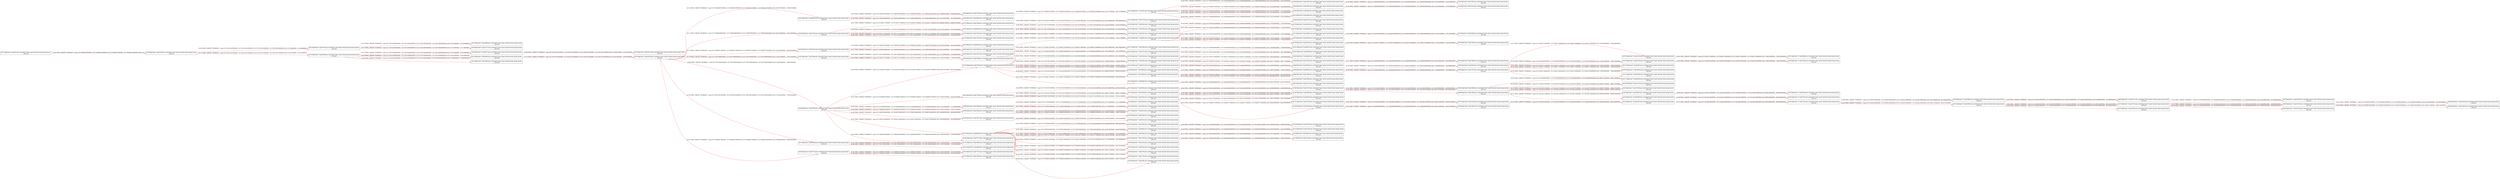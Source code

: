 digraph  {
rankdir=LR
"31"[color=black,label="id:31 HopCount: 7 pid:1940 proc_starttime:0 cmd: owner uid:null owner group id:null,\n null null", shape=box,style=solid];
"119"[color=black,label="id:119 HopCount: 8 pid:5972 proc_starttime:0 cmd: owner uid:null owner group id:null,\n null null", shape=box,style=solid];
"31" -> "119" [id=256,__obj="PROC_CREATE"color=red,label="id:256 PROC_CREATE **NORMAL**  seqs:[1557241394853000000, 1557241394853000000] T:[1557241394853000000, 1557241394853000000] relT:[-4908383000000, -4908383000000]",style=solid];
"93"[color=black,label="id:93 HopCount: 9 pid:644 proc_starttime:0 cmd: owner uid:null owner group id:null,\n null null", shape=box,style=solid];
"120"[color=black,label="id:120 HopCount: 10 pid:1524 proc_starttime:0 cmd: owner uid:null owner group id:null,\n null null", shape=box,style=solid];
"93" -> "120" [id=257,__obj="PROC_CREATE"color=red,label="id:257 PROC_CREATE **NORMAL**  seqs:[1557243852718000000, 1557243852718000000] T:[1557243852718000000, 1557243852718000000] relT:[-7366248000000, -7366248000000]",style=solid];
"110"[color=black,label="id:110 HopCount: 6 pid:7036 proc_starttime:0 cmd: owner uid:null owner group id:null,\n null null", shape=box,style=solid];
"121"[color=black,label="id:121 HopCount: 7 pid:5548 proc_starttime:0 cmd: owner uid:null owner group id:null,\n null null", shape=box,style=solid];
"110" -> "121" [id=258,__obj="PROC_CREATE"color=red,label="id:258 PROC_CREATE **NORMAL**  seqs:[1557244940176000000, 1557244940176000000] T:[1557244940176000000, 1557244940176000000] relT:[-8453706000000, -8453706000000]",style=solid];
"123"[color=black,label="id:123 HopCount: 10 pid:4140 proc_starttime:0 cmd: owner uid:null owner group id:null,\n null null", shape=box,style=solid];
"93" -> "123" [id=259,__obj="PROC_CREATE"color=red,label="id:259 PROC_CREATE **NORMAL**  seqs:[1557243852603000000, 1557243852603000000] T:[1557243852603000000, 1557243852603000000] relT:[-7366133000000, -7366133000000]",style=solid];
"124"[color=black,label="id:124 HopCount: 7 pid:5112 proc_starttime:0 cmd: owner uid:null owner group id:null,\n null null", shape=box,style=solid];
"110" -> "124" [id=260,__obj="PROC_CREATE"color=red,label="id:260 PROC_CREATE **NORMAL**  seqs:[1557243849256000000, 1557243849256000000] T:[1557243849256000000, 1557243849256000000] relT:[-7362786000000, -7362786000000]",style=solid];
"125"[color=black,label="id:125 HopCount: 10 pid:992 proc_starttime:0 cmd: owner uid:null owner group id:null,\n null null", shape=box,style=solid];
"93" -> "125" [id=261,__obj="PROC_CREATE"color=red,label="id:261 PROC_CREATE **NORMAL**  seqs:[1557243852712000000, 1557243852712000000] T:[1557243852712000000, 1557243852712000000] relT:[-7366242000000, -7366242000000]",style=solid];
"126"[color=black,label="id:126 HopCount: 7 pid:1028 proc_starttime:0 cmd: owner uid:null owner group id:null,\n null null", shape=box,style=solid];
"110" -> "126" [id=262,__obj="PROC_CREATE"color=red,label="id:262 PROC_CREATE **NORMAL**  seqs:[1557243358055000000, 1557243358055000000] T:[1557243358055000000, 1557243358055000000] relT:[-6871585000000, -6871585000000]",style=solid];
"72"[color=black,label="id:72 HopCount: 6 pid:1648 proc_starttime:0 cmd: owner uid:null owner group id:null,\n null null", shape=box,style=solid];
"115"[color=black,label="id:115 HopCount: 7 pid:2776 proc_starttime:0 cmd: owner uid:null owner group id:null,\n null null", shape=box,style=solid];
"72" -> "115" [id=263,__obj="PROC_CREATE"color=red,label="id:263 PROC_CREATE **NORMAL**  seqs:[1557241394078000000, 1557241394078000000] T:[1557241394078000000, 1557241394078000000] relT:[-4907608000000, -4907608000000]",style=solid];
"105"[color=black,label="id:105 HopCount: 9 pid:1880 proc_starttime:0 cmd: owner uid:null owner group id:null,\n null null", shape=box,style=solid];
"127"[color=black,label="id:127 HopCount: 10 pid:8028 proc_starttime:0 cmd: owner uid:null owner group id:null,\n null null", shape=box,style=solid];
"105" -> "127" [id=264,__obj="PROC_CREATE"color=red,label="id:264 PROC_CREATE **NORMAL**  seqs:[1557242546649000000, 1557242546649000000] T:[1557242546649000000, 1557242546649000000] relT:[-6060179000000, -6060179000000]",style=solid];
"128"[color=black,label="id:128 HopCount: 7 pid:4044 proc_starttime:0 cmd: owner uid:null owner group id:null,\n null null", shape=box,style=solid];
"110" -> "128" [id=265,__obj="PROC_CREATE"color=red,label="id:265 PROC_CREATE **NORMAL**  seqs:[1557244476913000000, 1557244476913000000] T:[1557244476913000000, 1557244476913000000] relT:[-7990443000000, -7990443000000]",style=solid];
"73"[color=black,label="id:73 HopCount: 6 pid:6360 proc_starttime:0 cmd: owner uid:null owner group id:null,\n null null", shape=box,style=solid];
"129"[color=black,label="id:129 HopCount: 7 pid:3100 proc_starttime:0 cmd: owner uid:null owner group id:null,\n null null", shape=box,style=solid];
"73" -> "129" [id=266,__obj="PROC_CREATE"color=red,label="id:266 PROC_CREATE **NORMAL**  seqs:[1557240731020000000, 1557240731020000000] T:[1557240731020000000, 1557240731020000000] relT:[-4244550000000, -4244550000000]",style=solid];
"132"[color=black,label="id:132 HopCount: 7 pid:2428 proc_starttime:0 cmd: owner uid:null owner group id:null,\n null null", shape=box,style=solid];
"73" -> "132" [id=267,__obj="PROC_CREATE"color=red,label="id:267 PROC_CREATE **NORMAL**  seqs:[1557240724362000000, 1557240724362000000] T:[1557240724362000000, 1557240724362000000] relT:[-4237892000000, -4237892000000]",style=solid];
"75"[color=black,label="id:75 HopCount: 6 pid:7336 proc_starttime:0 cmd: owner uid:null owner group id:null,\n null null", shape=box,style=solid];
"133"[color=black,label="id:133 HopCount: 7 pid:4192 proc_starttime:0 cmd: owner uid:null owner group id:null,\n null null", shape=box,style=solid];
"75" -> "133" [id=268,__obj="PROC_CREATE"color=red,label="id:268 PROC_CREATE **NORMAL**  seqs:[1557240731770000000, 1557240731770000000] T:[1557240731770000000, 1557240731770000000] relT:[-4245300000000, -4245300000000]",style=solid];
"83"[color=black,label="id:83 HopCount: 6 pid:2612 proc_starttime:0 cmd: owner uid:null owner group id:null,\n null null", shape=box,style=solid];
"134"[color=black,label="id:134 HopCount: 7 pid:992 proc_starttime:0 cmd: owner uid:null owner group id:null,\n null null", shape=box,style=solid];
"83" -> "134" [id=135,__obj="PROC_CREATE"color=red,label="id:135 PROC_CREATE **NORMAL**  seqs:[1557238281581000000, 1557238281581000000] T:[1557238281581000000, 1557238281581000000] relT:[-1795111000000, -1795111000000]",style=solid];
"52"[color=black,label="id:52 HopCount: 7 pid:6500 proc_starttime:0 cmd: owner uid:null owner group id:null,\n null null", shape=box,style=solid];
"122"[color=black,label="id:122 HopCount: 8 pid:3744 proc_starttime:0 cmd: owner uid:null owner group id:null,\n null null", shape=box,style=solid];
"52" -> "122" [id=136,__obj="PROC_CREATE"color=red,label="id:136 PROC_CREATE **NORMAL**  seqs:[1557240939305000000, 1557240939305000000] T:[1557240939305000000, 1557240939305000000] relT:[-4452835000000, -4452835000000]",style=solid];
"34"[color=black,label="id:34 HopCount: 7 pid:2936 proc_starttime:0 cmd: owner uid:null owner group id:null,\n null null", shape=box,style=solid];
"1"[color=black,label="id:1 HopCount: 8 pid:5640 proc_starttime:0 cmd: owner uid:null owner group id:null,\n null null", shape=box,style=solid];
"34" -> "1" [id=137,__obj="PROC_CREATE"color=red,label="id:137 PROC_CREATE **NORMAL**  seqs:[1557240193804000000, 1557240193804000000] T:[1557240193804000000, 1557240193804000000] relT:[-3707334000000, -3707334000000]",style=solid];
"40"[color=black,label="id:40 HopCount: 7 pid:1528 proc_starttime:0 cmd: owner uid:null owner group id:null,\n null null", shape=box,style=solid];
"2"[color=black,label="id:2 HopCount: 8 pid:1344 proc_starttime:0 cmd: owner uid:null owner group id:null,\n null null", shape=box,style=solid];
"40" -> "2" [id=138,__obj="PROC_CREATE"color=red,label="id:138 PROC_CREATE **NORMAL**  seqs:[1557239380349000000, 1557239380349000000] T:[1557239380349000000, 1557239380349000000] relT:[-2893879000000, -2893879000000]",style=solid];
"65"[color=black,label="id:65 HopCount: 8 pid:1692 proc_starttime:0 cmd: owner uid:null owner group id:null,\n null null", shape=box,style=solid];
"3"[color=black,label="id:3 HopCount: 9 pid:7992 proc_starttime:0 cmd: owner uid:null owner group id:null,\n null null", shape=box,style=solid];
"65" -> "3" [id=139,__obj="PROC_CREATE"color=red,label="id:139 PROC_CREATE **NORMAL**  seqs:[1557239838394000000, 1557239838394000000] T:[1557239838394000000, 1557239838394000000] relT:[-3351924000000, -3351924000000]",style=solid];
"130"[color=black,label="id:130 HopCount: 10 pid:5124 proc_starttime:0 cmd: owner uid:null owner group id:null,\n null null", shape=box,style=solid];
"105" -> "130" [id=140,__obj="PROC_CREATE"color=red,label="id:140 PROC_CREATE **NORMAL**  seqs:[1557242546707000000, 1557242546707000000] T:[1557242546707000000, 1557242546707000000] relT:[-6060237000000, -6060237000000]",style=solid];
"131"[color=black,label="id:131 HopCount: 7 pid:8124 proc_starttime:0 cmd: owner uid:null owner group id:null,\n null null", shape=box,style=solid];
"110" -> "131" [id=141,__obj="PROC_CREATE"color=red,label="id:141 PROC_CREATE **NORMAL**  seqs:[1557244935437000000, 1557244935437000000] T:[1557244935437000000, 1557244935437000000] relT:[-8448967000000, -8448967000000]",style=solid];
"63"[color=black,label="id:63 HopCount: 8 pid:2028 proc_starttime:0 cmd: owner uid:null owner group id:null,\n null null", shape=box,style=solid];
"4"[color=black,label="id:4 HopCount: 9 pid:3224 proc_starttime:0 cmd: owner uid:null owner group id:null,\n null null", shape=box,style=solid];
"63" -> "4" [id=142,__obj="PROC_CREATE"color=red,label="id:142 PROC_CREATE **NORMAL**  seqs:[1557239838298000000, 1557239838298000000] T:[1557239838298000000, 1557239838298000000] relT:[-3351828000000, -3351828000000]",style=solid];
"5"[color=black,label="id:5 HopCount: 10 pid:1336 proc_starttime:0 cmd: owner uid:null owner group id:null,\n null null", shape=box,style=solid];
"105" -> "5" [id=143,__obj="PROC_CREATE"color=red,label="id:143 PROC_CREATE **NORMAL**  seqs:[1557242546707000000, 1557242546707000000] T:[1557242546707000000, 1557242546707000000] relT:[-6060237000000, -6060237000000]",style=solid];
"6"[color=black,label="id:6 HopCount: 7 pid:1468 proc_starttime:0 cmd: owner uid:null owner group id:null,\n null null", shape=box,style=solid];
"110" -> "6" [id=144,__obj="PROC_CREATE"color=red,label="id:144 PROC_CREATE **NORMAL**  seqs:[1557243844283000000, 1557243844283000000] T:[1557243844283000000, 1557243844283000000] relT:[-7357813000000, -7357813000000]",style=solid];
"8"[color=black,label="id:8 HopCount: 10 pid:3804 proc_starttime:0 cmd: owner uid:null owner group id:null,\n null null", shape=box,style=solid];
"105" -> "8" [id=145,__obj="PROC_CREATE"color=red,label="id:145 PROC_CREATE **NORMAL**  seqs:[1557242546542000000, 1557242546542000000] T:[1557242546542000000, 1557242546542000000] relT:[-6060072000000, -6060072000000]",style=solid];
"9"[color=black,label="id:9 HopCount: 7 pid:5068 proc_starttime:0 cmd: owner uid:null owner group id:null,\n null null", shape=box,style=solid];
"110" -> "9" [id=146,__obj="PROC_CREATE"color=red,label="id:146 PROC_CREATE **NORMAL**  seqs:[1557243354503000000, 1557243354503000000] T:[1557243354503000000, 1557243354503000000] relT:[-6868033000000, -6868033000000]",style=solid];
"10"[color=black,label="id:10 HopCount: 10 pid:6500 proc_starttime:0 cmd: owner uid:null owner group id:null,\n null null", shape=box,style=solid];
"105" -> "10" [id=147,__obj="PROC_CREATE"color=red,label="id:147 PROC_CREATE **NORMAL**  seqs:[1557242546712000000, 1557242546712000000] T:[1557242546712000000, 1557242546712000000] relT:[-6060242000000, -6060242000000]",style=solid];
"95"[color=black,label="id:95 HopCount: 6 pid:7136 proc_starttime:0 cmd: owner uid:null owner group id:null,\n null null", shape=box,style=solid];
"11"[color=black,label="id:11 HopCount: 7 pid:8160 proc_starttime:0 cmd: owner uid:null owner group id:null,\n null null", shape=box,style=solid];
"95" -> "11" [id=148,__obj="PROC_CREATE"color=red,label="id:148 PROC_CREATE **NORMAL**  seqs:[1557242541653000000, 1557242541653000000] T:[1557242541653000000, 1557242541653000000] relT:[-6055183000000, -6055183000000]",style=solid];
"98"[color=black,label="id:98 HopCount: 6 pid:1608 proc_starttime:0 cmd: owner uid:null owner group id:null,\n null null", shape=box,style=solid];
"0"[color=black,label="id:0 HopCount: 7 pid:1644 proc_starttime:0 cmd: owner uid:null owner group id:null,\n null null", shape=box,style=solid];
"98" -> "0" [id=149,__obj="PROC_CREATE"color=red,label="id:149 PROC_CREATE **NORMAL**  seqs:[1557237703584000000, 1557237703584000000] T:[1557237703584000000, 1557237703584000000] relT:[-1217114000000, -1217114000000]",style=solid];
"107"[color=black,label="id:107 HopCount: 9 pid:1344 proc_starttime:0 cmd: owner uid:null owner group id:null,\n null null", shape=box,style=solid];
"12"[color=black,label="id:12 HopCount: 10 pid:5632 proc_starttime:0 cmd: owner uid:null owner group id:null,\n null null", shape=box,style=solid];
"107" -> "12" [id=150,__obj="PROC_CREATE"color=red,label="id:150 PROC_CREATE **NORMAL**  seqs:[1557244548529000000, 1557244548529000000] T:[1557244548529000000, 1557244548529000000] relT:[-8062059000000, -8062059000000]",style=solid];
"13"[color=black,label="id:13 HopCount: 7 pid:5328 proc_starttime:0 cmd: owner uid:null owner group id:null,\n null null", shape=box,style=solid];
"95" -> "13" [id=151,__obj="PROC_CREATE"color=red,label="id:151 PROC_CREATE **NORMAL**  seqs:[1557242325047000000, 1557242325047000000] T:[1557242325047000000, 1557242325047000000] relT:[-5838577000000, -5838577000000]",style=solid];
"14"[color=black,label="id:14 HopCount: 7 pid:1604 proc_starttime:0 cmd: owner uid:null owner group id:null,\n null null", shape=box,style=solid];
"98" -> "14" [id=152,__obj="PROC_CREATE"color=red,label="id:152 PROC_CREATE **NORMAL**  seqs:[1557237699018000000, 1557237699018000000] T:[1557237699018000000, 1557237699018000000] relT:[-1212548000000, -1212548000000]",style=solid];
"99"[color=black,label="id:99 HopCount: 6 pid:1608 proc_starttime:0 cmd: owner uid:null owner group id:null,\n null null", shape=box,style=solid];
"17"[color=black,label="id:17 HopCount: 7 pid:6416 proc_starttime:0 cmd: owner uid:null owner group id:null,\n null null", shape=box,style=solid];
"99" -> "17" [id=153,__obj="PROC_CREATE"color=red,label="id:153 PROC_CREATE **NORMAL**  seqs:[1557238844900000000, 1557238844900000000] T:[1557238844900000000, 1557238844900000000] relT:[-2358430000000, -2358430000000]",style=solid];
"18"[color=black,label="id:18 HopCount: 7 pid:6764 proc_starttime:0 cmd: owner uid:null owner group id:null,\n null null", shape=box,style=solid];
"99" -> "18" [id=154,__obj="PROC_CREATE"color=red,label="id:154 PROC_CREATE **NORMAL**  seqs:[1557238846542000000, 1557238846542000000] T:[1557238846542000000, 1557238846542000000] relT:[-2360072000000, -2360072000000]",style=solid];
"32"[color=black,label="id:32 HopCount: 2 pid:1516 proc_starttime:0 cmd: owner uid:null owner group id:null,\n null null", shape=box,style=solid];
"41"[color=black,label="id:41 HopCount: 3 pid:6060 proc_starttime:0 cmd: owner uid:null owner group id:null,\n null null", shape=box,style=solid];
"32" -> "41" [id=155,__obj="PROC_CREATE"color=red,label="id:155 PROC_CREATE **NORMAL**  seqs:[1557236743803000000, 1557236743803000000] T:[1557236743803000000, 1557236743803000000] relT:[-257333000000, -257333000000]",style=solid];
"85"[color=black,label="id:85 HopCount: 6 pid:7912 proc_starttime:0 cmd: owner uid:null owner group id:null,\n null null", shape=box,style=solid];
"19"[color=black,label="id:19 HopCount: 7 pid:8012 proc_starttime:0 cmd: owner uid:null owner group id:null,\n null null", shape=box,style=solid];
"85" -> "19" [id=156,__obj="PROC_CREATE"color=red,label="id:156 PROC_CREATE **NORMAL**  seqs:[1557239987265000000, 1557239987265000000] T:[1557239987265000000, 1557239987265000000] relT:[-3500795000000, -3500795000000]",style=solid];
"35"[color=black,label="id:35 HopCount: 2 pid:5096 proc_starttime:0 cmd: owner uid:null owner group id:null,\n null null", shape=box,style=solid];
"20"[color=black,label="id:20 HopCount: 3 pid:4672 proc_starttime:0 cmd: owner uid:null owner group id:null,\n null null", shape=box,style=solid];
"35" -> "20" [id=157,__obj="PROC_CREATE"color=red,label="id:157 PROC_CREATE **NORMAL**  seqs:[1557236744446000000, 1557236744446000000] T:[1557236744446000000, 1557236744446000000] relT:[-257976000000, -257976000000]",style=solid];
"22"[color=black,label="id:22 HopCount: 3 pid:6404 proc_starttime:0 cmd: owner uid:null owner group id:null,\n null null", shape=box,style=solid];
"35" -> "22" [id=158,__obj="PROC_CREATE"color=red,label="id:158 PROC_CREATE **NORMAL**  seqs:[1557236744688000000, 1557236744688000000] T:[1557236744688000000, 1557236744688000000] relT:[-258218000000, -258218000000]",style=solid];
"23"[color=black,label="id:23 HopCount: 3 pid:1884 proc_starttime:0 cmd: owner uid:null owner group id:null,\n null null", shape=box,style=solid];
"35" -> "23" [id=159,__obj="PROC_CREATE"color=red,label="id:159 PROC_CREATE **NORMAL**  seqs:[1557236744450000000, 1557236744450000000] T:[1557236744450000000, 1557236744450000000] relT:[-257980000000, -257980000000]",style=solid];
"24"[color=black,label="id:24 HopCount: 4 pid:6224 proc_starttime:0 cmd: owner uid:null owner group id:null,\n null null", shape=box,style=solid];
"20" -> "24" [id=160,__obj="PROC_CREATE"color=red,label="id:160 PROC_CREATE **NORMAL**  seqs:[1557236744457000000, 1557236744457000000] T:[1557236744457000000, 1557236744457000000] relT:[-257987000000, -257987000000]",style=solid];
"15"[color=black,label="id:15 HopCount: 11 pid:6480 proc_starttime:0 cmd: owner uid:null owner group id:null,\n null null", shape=box,style=solid];
"120" -> "15" [id=161,__obj="PROC_CREATE"color=red,label="id:161 PROC_CREATE **NORMAL**  seqs:[1557243852724000000, 1557243852724000000] T:[1557243852724000000, 1557243852724000000] relT:[-7366254000000, -7366254000000]",style=solid];
"16"[color=black,label="id:16 HopCount: 7 pid:7652 proc_starttime:0 cmd: owner uid:null owner group id:null,\n null null", shape=box,style=solid];
"95" -> "16" [id=162,__obj="PROC_CREATE"color=red,label="id:162 PROC_CREATE **NORMAL**  seqs:[1557244477821000000, 1557244477821000000] T:[1557244477821000000, 1557244477821000000] relT:[-7991351000000, -7991351000000]",style=solid];
"26"[color=black,label="id:26 HopCount: 11 pid:1300 proc_starttime:0 cmd: owner uid:null owner group id:null,\n null null", shape=box,style=solid];
"123" -> "26" [id=163,__obj="PROC_CREATE"color=red,label="id:163 PROC_CREATE **NORMAL**  seqs:[1557243852632000000, 1557243852632000000] T:[1557243852632000000, 1557243852632000000] relT:[-7366162000000, -7366162000000]",style=solid];
"97"[color=black,label="id:97 HopCount: 6 pid:6844 proc_starttime:0 cmd: owner uid:null owner group id:null,\n null null", shape=box,style=solid];
"28"[color=black,label="id:28 HopCount: 7 pid:2352 proc_starttime:0 cmd: owner uid:null owner group id:null,\n null null", shape=box,style=solid];
"97" -> "28" [id=164,__obj="PROC_CREATE"color=red,label="id:164 PROC_CREATE **NORMAL**  seqs:[1557240193730000000, 1557240193730000000] T:[1557240193730000000, 1557240193730000000] relT:[-3707260000000, -3707260000000]",style=solid];
"27"[color=black,label="id:27 HopCount: 0 pid:452 proc_starttime:0 cmd: owner uid:null owner group id:null,\n null null", shape=box,style=solid];
"29"[color=black,label="id:29 HopCount: 1 pid:4704 proc_starttime:0 cmd: owner uid:null owner group id:null,\n null null", shape=box,style=solid];
"27" -> "29" [id=165,__obj="PROC_CREATE"color=red,label="id:165 PROC_CREATE **NORMAL**  seqs:[1557236486470000000, 1557236486470000000] T:[1557236486470000000, 1557236486470000000] relT:[0, 0]",style=solid];
"30"[color=black,label="id:30 HopCount: 11 pid:7092 proc_starttime:0 cmd: owner uid:null owner group id:null,\n null null", shape=box,style=solid];
"8" -> "30" [id=166,__obj="PROC_CREATE"color=red,label="id:166 PROC_CREATE **NORMAL**  seqs:[1557242546576000000, 1557242546576000000] T:[1557242546576000000, 1557242546576000000] relT:[-6060106000000, -6060106000000]",style=solid];
"97" -> "31" [id=167,__obj="PROC_CREATE"color=red,label="id:167 PROC_CREATE **NORMAL**  seqs:[1557241394816000000, 1557241394816000000] T:[1557241394816000000, 1557241394816000000] relT:[-4908346000000, -4908346000000]",style=solid];
"29" -> "32" [id=168,__obj="PROC_CREATE"color=red,label="id:168 PROC_CREATE **NORMAL**  seqs:[1557236743619000000, 1557236743619000000] T:[1557236743619000000, 1557236743619000000] relT:[-257149000000, -257149000000]",style=solid];
"33"[color=black,label="id:33 HopCount: 11 pid:2220 proc_starttime:0 cmd: owner uid:null owner group id:null,\n null null", shape=box,style=solid];
"10" -> "33" [id=169,__obj="PROC_CREATE"color=red,label="id:169 PROC_CREATE **NORMAL**  seqs:[1557242546718000000, 1557242546718000000] T:[1557242546718000000, 1557242546718000000] relT:[-6060248000000, -6060248000000]",style=solid];
"97" -> "34" [id=170,__obj="PROC_CREATE"color=red,label="id:170 PROC_CREATE **NORMAL**  seqs:[1557240187998000000, 1557240187998000000] T:[1557240187998000000, 1557240187998000000] relT:[-3701528000000, -3701528000000]",style=solid];
"29" -> "35" [id=171,__obj="PROC_CREATE"color=red,label="id:171 PROC_CREATE **NORMAL**  seqs:[1557236743767000000, 1557236743767000000] T:[1557236743767000000, 1557236743767000000] relT:[-257297000000, -257297000000]",style=solid];
"36"[color=black,label="id:36 HopCount: 11 pid:7764 proc_starttime:0 cmd: owner uid:null owner group id:null,\n null null", shape=box,style=solid];
"12" -> "36" [id=172,__obj="PROC_CREATE"color=red,label="id:172 PROC_CREATE **NORMAL**  seqs:[1557244548536000000, 1557244548536000000] T:[1557244548536000000, 1557244548536000000] relT:[-8062066000000, -8062066000000]",style=solid];
"37"[color=black,label="id:37 HopCount: 7 pid:6344 proc_starttime:0 cmd: owner uid:null owner group id:null,\n null null", shape=box,style=solid];
"97" -> "37" [id=173,__obj="PROC_CREATE"color=red,label="id:173 PROC_CREATE **NORMAL**  seqs:[1557240939251000000, 1557240939251000000] T:[1557240939251000000, 1557240939251000000] relT:[-4452781000000, -4452781000000]",style=solid];
"38"[color=black,label="id:38 HopCount: 3 pid:1172 proc_starttime:0 cmd: owner uid:null owner group id:null,\n null null", shape=box,style=solid];
"32" -> "38" [id=174,__obj="PROC_CREATE"color=red,label="id:174 PROC_CREATE **NORMAL**  seqs:[1557236743644000000, 1557236743644000000] T:[1557236743644000000, 1557236743644000000] relT:[-257174000000, -257174000000]",style=solid];
"25"[color=black,label="id:25 HopCount: 4 pid:8164 proc_starttime:0 cmd: owner uid:null owner group id:null,\n null null", shape=box,style=solid];
"22" -> "25" [id=175,__obj="PROC_CREATE"color=red,label="id:175 PROC_CREATE **NORMAL**  seqs:[1557236744705000000, 1557236744705000000] T:[1557236744705000000, 1557236744705000000] relT:[-258235000000, -258235000000]",style=solid];
"42"[color=black,label="id:42 HopCount: 5 pid:6928 proc_starttime:0 cmd: owner uid:null owner group id:null,\n null null", shape=box,style=solid];
"25" -> "42" [id=176,__obj="PROC_CREATE"color=red,label="id:176 PROC_CREATE **NORMAL**  seqs:[1557239834367000000, 1557239834367000000] T:[1557239834367000000, 1557239834367000000] relT:[-3347897000000, -3347897000000]",style=solid];
"43"[color=black,label="id:43 HopCount: 5 pid:3740 proc_starttime:0 cmd: owner uid:null owner group id:null,\n null null", shape=box,style=solid];
"25" -> "43" [id=177,__obj="PROC_CREATE"color=red,label="id:177 PROC_CREATE **NORMAL**  seqs:[1557239993489000000, 1557239993489000000] T:[1557239993489000000, 1557239993489000000] relT:[-3507019000000, -3507019000000]",style=solid];
"44"[color=black,label="id:44 HopCount: 5 pid:5204 proc_starttime:0 cmd: owner uid:null owner group id:null,\n null null", shape=box,style=solid];
"25" -> "44" [id=178,__obj="PROC_CREATE"color=red,label="id:178 PROC_CREATE **NORMAL**  seqs:[1557239987872000000, 1557239987872000000] T:[1557239987872000000, 1557239987872000000] relT:[-3501402000000, -3501402000000]",style=solid];
"45"[color=black,label="id:45 HopCount: 5 pid:7388 proc_starttime:0 cmd: owner uid:null owner group id:null,\n null null", shape=box,style=solid];
"25" -> "45" [id=179,__obj="PROC_CREATE"color=red,label="id:179 PROC_CREATE **NORMAL**  seqs:[1557238276684000000, 1557238276684000000] T:[1557238276684000000, 1557238276684000000] relT:[-1790214000000, -1790214000000]",style=solid];
"39"[color=black,label="id:39 HopCount: 12 pid:2980 proc_starttime:0 cmd: owner uid:null owner group id:null,\n null null", shape=box,style=solid];
"36" -> "39" [id=180,__obj="PROC_CREATE"color=red,label="id:180 PROC_CREATE **NORMAL**  seqs:[1557245901038000000, 1557245901038000000] T:[1557245901038000000, 1557245901038000000] relT:[-9414568000000, -9414568000000]",style=solid];
"97" -> "40" [id=181,__obj="PROC_CREATE"color=red,label="id:181 PROC_CREATE **NORMAL**  seqs:[1557239374377000000, 1557239374377000000] T:[1557239374377000000, 1557239374377000000] relT:[-2887907000000, -2887907000000]",style=solid];
"47"[color=black,label="id:47 HopCount: 12 pid:4656 proc_starttime:0 cmd: owner uid:null owner group id:null,\n null null", shape=box,style=solid];
"36" -> "47" [id=182,__obj="PROC_CREATE"color=red,label="id:182 PROC_CREATE **NORMAL**  seqs:[1557244548740000000, 1557244548740000000] T:[1557244548740000000, 1557244548740000000] relT:[-8062270000000, -8062270000000]",style=solid];
"48"[color=black,label="id:48 HopCount: 7 pid:4276 proc_starttime:0 cmd: owner uid:null owner group id:null,\n null null", shape=box,style=solid];
"97" -> "48" [id=183,__obj="PROC_CREATE"color=red,label="id:183 PROC_CREATE **NORMAL**  seqs:[1557239987191000000, 1557239987191000000] T:[1557239987191000000, 1557239987191000000] relT:[-3500721000000, -3500721000000]",style=solid];
"49"[color=black,label="id:49 HopCount: 13 pid:6112 proc_starttime:0 cmd: owner uid:null owner group id:null,\n null null", shape=box,style=solid];
"39" -> "49" [id=184,__obj="PROC_CREATE"color=red,label="id:184 PROC_CREATE **NORMAL**  seqs:[1557245901458000000, 1557245901458000000] T:[1557245901458000000, 1557245901458000000] relT:[-9414988000000, -9414988000000]",style=solid];
"50"[color=black,label="id:50 HopCount: 7 pid:2732 proc_starttime:0 cmd: owner uid:null owner group id:null,\n null null", shape=box,style=solid];
"97" -> "50" [id=185,__obj="PROC_CREATE"color=red,label="id:185 PROC_CREATE **NORMAL**  seqs:[1557241393997000000, 1557241393997000000] T:[1557241393997000000, 1557241393997000000] relT:[-4907527000000, -4907527000000]",style=solid];
"51"[color=black,label="id:51 HopCount: 13 pid:2792 proc_starttime:0 cmd: owner uid:null owner group id:null,\n null null", shape=box,style=solid];
"47" -> "51" [id=186,__obj="PROC_CREATE"color=red,label="id:186 PROC_CREATE **NORMAL**  seqs:[1557244549014000000, 1557244549014000000] T:[1557244549014000000, 1557244549014000000] relT:[-8062544000000, -8062544000000]",style=solid];
"97" -> "52" [id=187,__obj="PROC_CREATE"color=red,label="id:187 PROC_CREATE **NORMAL**  seqs:[1557240930346000000, 1557240930346000000] T:[1557240930346000000, 1557240930346000000] relT:[-4443876000000, -4443876000000]",style=solid];
"53"[color=black,label="id:53 HopCount: 13 pid:3240 proc_starttime:0 cmd: owner uid:null owner group id:null,\n null null", shape=box,style=solid];
"47" -> "53" [id=188,__obj="PROC_CREATE"color=red,label="id:188 PROC_CREATE **NORMAL**  seqs:[1557245496508000000, 1557245496508000000] T:[1557245496508000000, 1557245496508000000] relT:[-9010038000000, -9010038000000]",style=solid];
"54"[color=black,label="id:54 HopCount: 7 pid:5284 proc_starttime:0 cmd: owner uid:null owner group id:null,\n null null", shape=box,style=solid];
"97" -> "54" [id=189,__obj="PROC_CREATE"color=red,label="id:189 PROC_CREATE **NORMAL**  seqs:[1557239380225000000, 1557239380225000000] T:[1557239380225000000, 1557239380225000000] relT:[-2893755000000, -2893755000000]",style=solid];
"46"[color=black,label="id:46 HopCount: 5 pid:5500 proc_starttime:0 cmd: owner uid:null owner group id:null,\n null null", shape=box,style=solid];
"25" -> "46" [id=190,__obj="PROC_CREATE"color=red,label="id:190 PROC_CREATE **NORMAL**  seqs:[1557236744962000000, 1557236744962000000] T:[1557236744962000000, 1557236744962000000] relT:[-258492000000, -258492000000]",style=solid];
"57"[color=black,label="id:57 HopCount: 5 pid:2084 proc_starttime:0 cmd: owner uid:null owner group id:null,\n null null", shape=box,style=solid];
"25" -> "57" [id=191,__obj="PROC_CREATE"color=red,label="id:191 PROC_CREATE **NORMAL**  seqs:[1557238278425000000, 1557238278425000000] T:[1557238278425000000, 1557238278425000000] relT:[-1791955000000, -1791955000000]",style=solid];
"58"[color=black,label="id:58 HopCount: 5 pid:1752 proc_starttime:0 cmd: owner uid:null owner group id:null,\n null null", shape=box,style=solid];
"25" -> "58" [id=192,__obj="PROC_CREATE"color=red,label="id:192 PROC_CREATE **NORMAL**  seqs:[1557239836074000000, 1557239836074000000] T:[1557239836074000000, 1557239836074000000] relT:[-3349604000000, -3349604000000]",style=solid];
"59"[color=black,label="id:59 HopCount: 6 pid:7376 proc_starttime:0 cmd: owner uid:null owner group id:null,\n null null", shape=box,style=solid];
"42" -> "59" [id=193,__obj="PROC_CREATE"color=red,label="id:193 PROC_CREATE **NORMAL**  seqs:[1557239836165000000, 1557239836165000000] T:[1557239836165000000, 1557239836165000000] relT:[-3349695000000, -3349695000000]",style=solid];
"60"[color=black,label="id:60 HopCount: 6 pid:6448 proc_starttime:0 cmd: owner uid:null owner group id:null,\n null null", shape=box,style=solid];
"42" -> "60" [id=194,__obj="PROC_CREATE"color=red,label="id:194 PROC_CREATE **NORMAL**  seqs:[1557239834396000000, 1557239834396000000] T:[1557239834396000000, 1557239834396000000] relT:[-3347926000000, -3347926000000]",style=solid];
"55"[color=black,label="id:55 HopCount: 14 pid:3240 proc_starttime:0 cmd: owner uid:null owner group id:null,\n null null", shape=box,style=solid];
"51" -> "55" [id=195,__obj="PROC_CREATE"color=red,label="id:195 PROC_CREATE **NORMAL**  seqs:[1557245900856000000, 1557245900856000000] T:[1557245900856000000, 1557245900856000000] relT:[-9414386000000, -9414386000000]",style=solid];
"114"[color=black,label="id:114 HopCount: 7 pid:536 proc_starttime:0 cmd: owner uid:null owner group id:null,\n null null", shape=box,style=solid];
"56"[color=black,label="id:56 HopCount: 8 pid:948 proc_starttime:0 cmd: owner uid:null owner group id:null,\n null null", shape=box,style=solid];
"114" -> "56" [id=196,__obj="PROC_CREATE"color=red,label="id:196 PROC_CREATE **NORMAL**  seqs:[1557239838384000000, 1557239838384000000] T:[1557239838384000000, 1557239838384000000] relT:[-3351914000000, -3351914000000]",style=solid];
"62"[color=black,label="id:62 HopCount: 14 pid:2156 proc_starttime:0 cmd: owner uid:null owner group id:null,\n null null", shape=box,style=solid];
"51" -> "62" [id=197,__obj="PROC_CREATE"color=red,label="id:197 PROC_CREATE **NORMAL**  seqs:[1557245895158000000, 1557245895158000000] T:[1557245895158000000, 1557245895158000000] relT:[-9408688000000, -9408688000000]",style=solid];
"114" -> "63" [id=198,__obj="PROC_CREATE"color=red,label="id:198 PROC_CREATE **NORMAL**  seqs:[1557239838276000000, 1557239838276000000] T:[1557239838276000000, 1557239838276000000] relT:[-3351806000000, -3351806000000]",style=solid];
"64"[color=black,label="id:64 HopCount: 14 pid:2164 proc_starttime:0 cmd: owner uid:null owner group id:null,\n null null", shape=box,style=solid];
"51" -> "64" [id=199,__obj="PROC_CREATE"color=red,label="id:199 PROC_CREATE **NORMAL**  seqs:[1557245496390000000, 1557245496390000000] T:[1557245496390000000, 1557245496390000000] relT:[-9009920000000, -9009920000000]",style=solid];
"114" -> "65" [id=200,__obj="PROC_CREATE"color=red,label="id:200 PROC_CREATE **NORMAL**  seqs:[1557239838389000000, 1557239838389000000] T:[1557239838389000000, 1557239838389000000] relT:[-3351919000000, -3351919000000]",style=solid];
"66"[color=black,label="id:66 HopCount: 15 pid:5328 proc_starttime:0 cmd: owner uid:null owner group id:null,\n null null", shape=box,style=solid];
"62" -> "66" [id=201,__obj="PROC_CREATE"color=red,label="id:201 PROC_CREATE **NORMAL**  seqs:[1557245900955000000, 1557245900955000000] T:[1557245900955000000, 1557245900955000000] relT:[-9414485000000, -9414485000000]",style=solid];
"67"[color=black,label="id:67 HopCount: 8 pid:5948 proc_starttime:0 cmd: owner uid:null owner group id:null,\n null null", shape=box,style=solid];
"114" -> "67" [id=202,__obj="PROC_CREATE"color=red,label="id:202 PROC_CREATE **NORMAL**  seqs:[1557239838359000000, 1557239838359000000] T:[1557239838359000000, 1557239838359000000] relT:[-3351889000000, -3351889000000]",style=solid];
"68"[color=black,label="id:68 HopCount: 15 pid:2928 proc_starttime:0 cmd: owner uid:null owner group id:null,\n null null", shape=box,style=solid];
"62" -> "68" [id=203,__obj="PROC_CREATE"color=red,label="id:203 PROC_CREATE **NORMAL**  seqs:[1557245895185000000, 1557245895185000000] T:[1557245895185000000, 1557245895185000000] relT:[-9408715000000, -9408715000000]",style=solid];
"69"[color=black,label="id:69 HopCount: 8 pid:552 proc_starttime:0 cmd: owner uid:null owner group id:null,\n null null", shape=box,style=solid];
"114" -> "69" [id=204,__obj="PROC_CREATE"color=red,label="id:204 PROC_CREATE **NORMAL**  seqs:[1557239838384000000, 1557239838384000000] T:[1557239838384000000, 1557239838384000000] relT:[-3351914000000, -3351914000000]",style=solid];
"61"[color=black,label="id:61 HopCount: 6 pid:7132 proc_starttime:0 cmd: owner uid:null owner group id:null,\n null null", shape=box,style=solid];
"58" -> "61" [id=205,__obj="PROC_CREATE"color=red,label="id:205 PROC_CREATE **NORMAL**  seqs:[1557239836675000000, 1557239836675000000] T:[1557239836675000000, 1557239836675000000] relT:[-3350205000000, -3350205000000]",style=solid];
"71"[color=black,label="id:71 HopCount: 6 pid:1496 proc_starttime:0 cmd: owner uid:null owner group id:null,\n null null", shape=box,style=solid];
"58" -> "71" [id=206,__obj="PROC_CREATE"color=red,label="id:206 PROC_CREATE **NORMAL**  seqs:[1557239836652000000, 1557239836652000000] T:[1557239836652000000, 1557239836652000000] relT:[-3350182000000, -3350182000000]",style=solid];
"43" -> "72" [id=207,__obj="PROC_CREATE"color=red,label="id:207 PROC_CREATE **NORMAL**  seqs:[1557241385277000000, 1557241385277000000] T:[1557241385277000000, 1557241385277000000] relT:[-4898807000000, -4898807000000]",style=solid];
"43" -> "73" [id=208,__obj="PROC_CREATE"color=red,label="id:208 PROC_CREATE **NORMAL**  seqs:[1557240724323000000, 1557240724323000000] T:[1557240724323000000, 1557240724323000000] relT:[-4237853000000, -4237853000000]",style=solid];
"74"[color=black,label="id:74 HopCount: 6 pid:7332 proc_starttime:0 cmd: owner uid:null owner group id:null,\n null null", shape=box,style=solid];
"43" -> "74" [id=209,__obj="PROC_CREATE"color=red,label="id:209 PROC_CREATE **NORMAL**  seqs:[1557240730954000000, 1557240730954000000] T:[1557240730954000000, 1557240730954000000] relT:[-4244484000000, -4244484000000]",style=solid];
"70"[color=black,label="id:70 HopCount: 8 pid:6556 proc_starttime:0 cmd: owner uid:null owner group id:null,\n null null", shape=box,style=solid];
"134" -> "70" [id=210,__obj="PROC_CREATE"color=red,label="id:210 PROC_CREATE **NORMAL**  seqs:[1557238281835000000, 1557238281835000000] T:[1557238281835000000, 1557238281835000000] relT:[-1795365000000, -1795365000000]",style=solid];
"76"[color=black,label="id:76 HopCount: 8 pid:4868 proc_starttime:0 cmd: owner uid:null owner group id:null,\n null null", shape=box,style=solid];
"134" -> "76" [id=211,__obj="PROC_CREATE"color=red,label="id:211 PROC_CREATE **NORMAL**  seqs:[1557238281835000000, 1557238281835000000] T:[1557238281835000000, 1557238281835000000] relT:[-1795365000000, -1795365000000]",style=solid];
"77"[color=black,label="id:77 HopCount: 8 pid:1868 proc_starttime:0 cmd: owner uid:null owner group id:null,\n null null", shape=box,style=solid];
"134" -> "77" [id=212,__obj="PROC_CREATE"color=red,label="id:212 PROC_CREATE **NORMAL**  seqs:[1557238281840000000, 1557238281840000000] T:[1557238281840000000, 1557238281840000000] relT:[-1795370000000, -1795370000000]",style=solid];
"78"[color=black,label="id:78 HopCount: 8 pid:8108 proc_starttime:0 cmd: owner uid:null owner group id:null,\n null null", shape=box,style=solid];
"134" -> "78" [id=213,__obj="PROC_CREATE"color=red,label="id:213 PROC_CREATE **NORMAL**  seqs:[1557238281825000000, 1557238281825000000] T:[1557238281825000000, 1557238281825000000] relT:[-1795355000000, -1795355000000]",style=solid];
"79"[color=black,label="id:79 HopCount: 8 pid:4356 proc_starttime:0 cmd: owner uid:null owner group id:null,\n null null", shape=box,style=solid];
"134" -> "79" [id=214,__obj="PROC_CREATE"color=red,label="id:214 PROC_CREATE **NORMAL**  seqs:[1557238281723000000, 1557238281723000000] T:[1557238281723000000, 1557238281723000000] relT:[-1795253000000, -1795253000000]",style=solid];
"43" -> "75" [id=215,__obj="PROC_CREATE"color=red,label="id:215 PROC_CREATE **NORMAL**  seqs:[1557240731732000000, 1557240731732000000] T:[1557240731732000000, 1557240731732000000] relT:[-4245262000000, -4245262000000]",style=solid];
"81"[color=black,label="id:81 HopCount: 6 pid:6648 proc_starttime:0 cmd: owner uid:null owner group id:null,\n null null", shape=box,style=solid];
"44" -> "81" [id=216,__obj="PROC_CREATE"color=red,label="id:216 PROC_CREATE **NORMAL**  seqs:[1557239987931000000, 1557239987931000000] T:[1557239987931000000, 1557239987931000000] relT:[-3501461000000, -3501461000000]",style=solid];
"82"[color=black,label="id:82 HopCount: 6 pid:4796 proc_starttime:0 cmd: owner uid:null owner group id:null,\n null null", shape=box,style=solid];
"44" -> "82" [id=217,__obj="PROC_CREATE"color=red,label="id:217 PROC_CREATE **NORMAL**  seqs:[1557239987894000000, 1557239987894000000] T:[1557239987894000000, 1557239987894000000] relT:[-3501424000000, -3501424000000]",style=solid];
"45" -> "83" [id=218,__obj="PROC_CREATE"color=red,label="id:218 PROC_CREATE **NORMAL**  seqs:[1557238278466000000, 1557238278466000000] T:[1557238278466000000, 1557238278466000000] relT:[-1791996000000, -1791996000000]",style=solid];
"84"[color=black,label="id:84 HopCount: 6 pid:1308 proc_starttime:0 cmd: owner uid:null owner group id:null,\n null null", shape=box,style=solid];
"45" -> "84" [id=219,__obj="PROC_CREATE"color=red,label="id:219 PROC_CREATE **NORMAL**  seqs:[1557238276711000000, 1557238276711000000] T:[1557238276711000000, 1557238276711000000] relT:[-1790241000000, -1790241000000]",style=solid];
"80"[color=black,label="id:80 HopCount: 8 pid:1528 proc_starttime:0 cmd: owner uid:null owner group id:null,\n null null", shape=box,style=solid];
"131" -> "80" [id=220,__obj="PROC_CREATE"color=red,label="id:220 PROC_CREATE **NORMAL**  seqs:[1557244940247000000, 1557244940247000000] T:[1557244940247000000, 1557244940247000000] relT:[-8453777000000, -8453777000000]",style=solid];
"86"[color=black,label="id:86 HopCount: 8 pid:4648 proc_starttime:0 cmd: owner uid:null owner group id:null,\n null null", shape=box,style=solid];
"131" -> "86" [id=221,__obj="PROC_CREATE"color=red,label="id:221 PROC_CREATE **NORMAL**  seqs:[1557244935499000000, 1557244935499000000] T:[1557244935499000000, 1557244935499000000] relT:[-8449029000000, -8449029000000]",style=solid];
"21"[color=black,label="id:21 HopCount: 7 pid:6400 proc_starttime:0 cmd: owner uid:null owner group id:null,\n null null", shape=box,style=solid];
"87"[color=black,label="id:87 HopCount: 8 pid:6112 proc_starttime:0 cmd: owner uid:null owner group id:null,\n null null", shape=box,style=solid];
"21" -> "87" [id=222,__obj="PROC_CREATE"color=red,label="id:222 PROC_CREATE **NORMAL**  seqs:[1557244940849000000, 1557244940849000000] T:[1557244940849000000, 1557244940849000000] relT:[-8454379000000, -8454379000000]",style=solid];
"88"[color=black,label="id:88 HopCount: 8 pid:6092 proc_starttime:0 cmd: owner uid:null owner group id:null,\n null null", shape=box,style=solid];
"6" -> "88" [id=223,__obj="PROC_CREATE"color=red,label="id:223 PROC_CREATE **NORMAL**  seqs:[1557243849445000000, 1557243849445000000] T:[1557243849445000000, 1557243849445000000] relT:[-7362975000000, -7362975000000]",style=solid];
"7"[color=black,label="id:7 HopCount: 9 pid:4400 proc_starttime:0 cmd: owner uid:null owner group id:null,\n null null", shape=box,style=solid];
"77" -> "7" [id=224,__obj="PROC_CREATE"color=red,label="id:224 PROC_CREATE **NORMAL**  seqs:[1557238281840000000, 1557238281840000000] T:[1557238281840000000, 1557238281840000000] relT:[-1795370000000, -1795370000000]",style=solid];
"89"[color=black,label="id:89 HopCount: 8 pid:7904 proc_starttime:0 cmd: owner uid:null owner group id:null,\n null null", shape=box,style=solid];
"9" -> "89" [id=225,__obj="PROC_CREATE"color=red,label="id:225 PROC_CREATE **NORMAL**  seqs:[1557243358131000000, 1557243358131000000] T:[1557243358131000000, 1557243358131000000] relT:[-6871661000000, -6871661000000]",style=solid];
"90"[color=black,label="id:90 HopCount: 9 pid:2200 proc_starttime:0 cmd: owner uid:null owner group id:null,\n null null", shape=box,style=solid];
"79" -> "90" [id=226,__obj="PROC_CREATE"color=red,label="id:226 PROC_CREATE **NORMAL**  seqs:[1557238281724000000, 1557238281724000000] T:[1557238281724000000, 1557238281724000000] relT:[-1795254000000, -1795254000000]",style=solid];
"92"[color=black,label="id:92 HopCount: 9 pid:7808 proc_starttime:0 cmd: owner uid:null owner group id:null,\n null null", shape=box,style=solid];
"80" -> "92" [id=227,__obj="PROC_CREATE"color=red,label="id:227 PROC_CREATE **NORMAL**  seqs:[1557244940636000000, 1557244940636000000] T:[1557244940636000000, 1557244940636000000] relT:[-8454166000000, -8454166000000]",style=solid];
"88" -> "93" [id=228,__obj="PROC_CREATE"color=red,label="id:228 PROC_CREATE **NORMAL**  seqs:[1557243852458000000, 1557243852458000000] T:[1557243852458000000, 1557243852458000000] relT:[-7365988000000, -7365988000000]",style=solid];
"46" -> "85" [id=229,__obj="PROC_CREATE"color=red,label="id:229 PROC_CREATE **NORMAL**  seqs:[1557239981369000000, 1557239981369000000] T:[1557239981369000000, 1557239981369000000] relT:[-3494899000000, -3494899000000]",style=solid];
"94"[color=black,label="id:94 HopCount: 9 pid:2720 proc_starttime:0 cmd: owner uid:null owner group id:null,\n null null", shape=box,style=solid];
"88" -> "94" [id=230,__obj="PROC_CREATE"color=red,label="id:230 PROC_CREATE **NORMAL**  seqs:[1557243849458000000, 1557243849458000000] T:[1557243849458000000, 1557243849458000000] relT:[-7362988000000, -7362988000000]",style=solid];
"46" -> "95" [id=231,__obj="PROC_CREATE"color=red,label="id:231 PROC_CREATE **NORMAL**  seqs:[1557242068837000000, 1557242068837000000] T:[1557242068837000000, 1557242068837000000] relT:[-5582367000000, -5582367000000]",style=solid];
"46" -> "97" [id=232,__obj="PROC_CREATE"color=red,label="id:232 PROC_CREATE **NORMAL**  seqs:[1557239287536000000, 1557239287536000000] T:[1557239287536000000, 1557239287536000000] relT:[-2801066000000, -2801066000000]",style=solid];
"46" -> "98" [id=233,__obj="PROC_CREATE"color=red,label="id:233 PROC_CREATE **NORMAL**  seqs:[1557237699006000000, 1557237699006000000] T:[1557237699006000000, 1557237699006000000] relT:[-1212536000000, -1212536000000]",style=solid];
"46" -> "99" [id=234,__obj="PROC_CREATE"color=red,label="id:234 PROC_CREATE **NORMAL**  seqs:[1557238844841000000, 1557238844841000000] T:[1557238844841000000, 1557238844841000000] relT:[-2358371000000, -2358371000000]",style=solid];
"91"[color=black,label="id:91 HopCount: 8 pid:2068 proc_starttime:0 cmd: owner uid:null owner group id:null,\n null null", shape=box,style=solid];
"9" -> "91" [id=235,__obj="PROC_CREATE"color=red,label="id:235 PROC_CREATE **NORMAL**  seqs:[1557243354530000000, 1557243354530000000] T:[1557243354530000000, 1557243354530000000] relT:[-6868060000000, -6868060000000]",style=solid];
"101"[color=black,label="id:101 HopCount: 8 pid:6612 proc_starttime:0 cmd: owner uid:null owner group id:null,\n null null", shape=box,style=solid];
"124" -> "101" [id=236,__obj="PROC_CREATE"color=red,label="id:236 PROC_CREATE **NORMAL**  seqs:[1557243849560000000, 1557243849560000000] T:[1557243849560000000, 1557243849560000000] relT:[-7363090000000, -7363090000000]",style=solid];
"102"[color=black,label="id:102 HopCount: 8 pid:2608 proc_starttime:0 cmd: owner uid:null owner group id:null,\n null null", shape=box,style=solid];
"128" -> "102" [id=237,__obj="PROC_CREATE"color=red,label="id:237 PROC_CREATE **NORMAL**  seqs:[1557244478269000000, 1557244478269000000] T:[1557244478269000000, 1557244478269000000] relT:[-7991799000000, -7991799000000]",style=solid];
"103"[color=black,label="id:103 HopCount: 8 pid:4644 proc_starttime:0 cmd: owner uid:null owner group id:null,\n null null", shape=box,style=solid];
"128" -> "103" [id=238,__obj="PROC_CREATE"color=red,label="id:238 PROC_CREATE **NORMAL**  seqs:[1557244477476000000, 1557244477476000000] T:[1557244477476000000, 1557244477476000000] relT:[-7991006000000, -7991006000000]",style=solid];
"104"[color=black,label="id:104 HopCount: 8 pid:1532 proc_starttime:0 cmd: owner uid:null owner group id:null,\n null null", shape=box,style=solid];
"96"[color=black,label="id:96 HopCount: 9 pid:1304 proc_starttime:0 cmd: owner uid:null owner group id:null,\n null null", shape=box,style=solid];
"104" -> "96" [id=239,__obj="PROC_CREATE"color=red,label="id:239 PROC_CREATE **NORMAL**  seqs:[1557242543911000000, 1557242543911000000] T:[1557242543911000000, 1557242543911000000] relT:[-6057441000000, -6057441000000]",style=solid];
"11" -> "104" [id=240,__obj="PROC_CREATE"color=red,label="id:240 PROC_CREATE **NORMAL**  seqs:[1557242543439000000, 1557242543439000000] T:[1557242543439000000, 1557242543439000000] relT:[-6056969000000, -6056969000000]",style=solid];
"104" -> "105" [id=241,__obj="PROC_CREATE"color=red,label="id:241 PROC_CREATE **NORMAL**  seqs:[1557242546438000000, 1557242546438000000] T:[1557242546438000000, 1557242546438000000] relT:[-6059968000000, -6059968000000]",style=solid];
"117"[color=black,label="id:117 HopCount: 8 pid:5124 proc_starttime:0 cmd: owner uid:null owner group id:null,\n null null", shape=box,style=solid];
"117" -> "107" [id=242,__obj="PROC_CREATE"color=red,label="id:242 PROC_CREATE **NORMAL**  seqs:[1557244548525000000, 1557244548525000000] T:[1557244548525000000, 1557244548525000000] relT:[-8062055000000, -8062055000000]",style=solid];
"118"[color=black,label="id:118 HopCount: 8 pid:7380 proc_starttime:0 cmd: owner uid:null owner group id:null,\n null null", shape=box,style=solid];
"108"[color=black,label="id:108 HopCount: 9 pid:7992 proc_starttime:0 cmd: owner uid:null owner group id:null,\n null null", shape=box,style=solid];
"118" -> "108" [id=243,__obj="PROC_CREATE"color=red,label="id:243 PROC_CREATE **NORMAL**  seqs:[1557244940849000000, 1557244940849000000] T:[1557244940849000000, 1557244940849000000] relT:[-8454379000000, -8454379000000]",style=solid];
"100"[color=black,label="id:100 HopCount: 6 pid:5124 proc_starttime:0 cmd: owner uid:null owner group id:null,\n null null", shape=box,style=solid];
"46" -> "100" [id=244,__obj="PROC_CREATE"color=red,label="id:244 PROC_CREATE **NORMAL**  seqs:[1557238846420000000, 1557238846420000000] T:[1557238846420000000, 1557238846420000000] relT:[-2359950000000, -2359950000000]",style=solid];
"109"[color=black,label="id:109 HopCount: 10 pid:6020 proc_starttime:0 cmd: owner uid:null owner group id:null,\n null null", shape=box,style=solid];
"93" -> "109" [id=245,__obj="PROC_CREATE"color=red,label="id:245 PROC_CREATE **NORMAL**  seqs:[1557243852713000000, 1557243852713000000] T:[1557243852713000000, 1557243852713000000] relT:[-7366243000000, -7366243000000]",style=solid];
"46" -> "110" [id=246,__obj="PROC_CREATE"color=red,label="id:246 PROC_CREATE **NORMAL**  seqs:[1557242549237000000, 1557242549237000000] T:[1557242549237000000, 1557242549237000000] relT:[-6062767000000, -6062767000000]",style=solid];
"112"[color=black,label="id:112 HopCount: 6 pid:3800 proc_starttime:0 cmd: owner uid:null owner group id:null,\n null null", shape=box,style=solid];
"57" -> "112" [id=247,__obj="PROC_CREATE"color=red,label="id:247 PROC_CREATE **NORMAL**  seqs:[1557238278962000000, 1557238278962000000] T:[1557238278962000000, 1557238278962000000] relT:[-1792492000000, -1792492000000]",style=solid];
"113"[color=black,label="id:113 HopCount: 6 pid:6488 proc_starttime:0 cmd: owner uid:null owner group id:null,\n null null", shape=box,style=solid];
"57" -> "113" [id=248,__obj="PROC_CREATE"color=red,label="id:248 PROC_CREATE **NORMAL**  seqs:[1557238278940000000, 1557238278940000000] T:[1557238278940000000, 1557238278940000000] relT:[-1792470000000, -1792470000000]",style=solid];
"59" -> "114" [id=249,__obj="PROC_CREATE"color=red,label="id:249 PROC_CREATE **NORMAL**  seqs:[1557239838187000000, 1557239838187000000] T:[1557239838187000000, 1557239838187000000] relT:[-3351717000000, -3351717000000]",style=solid];
"106"[color=black,label="id:106 HopCount: 8 pid:4468 proc_starttime:0 cmd: owner uid:null owner group id:null,\n null null", shape=box,style=solid];
"13" -> "106" [id=250,__obj="PROC_CREATE"color=red,label="id:250 PROC_CREATE **NORMAL**  seqs:[1557242325580000000, 1557242325580000000] T:[1557242325580000000, 1557242325580000000] relT:[-5839110000000, -5839110000000]",style=solid];
"116"[color=black,label="id:116 HopCount: 8 pid:6404 proc_starttime:0 cmd: owner uid:null owner group id:null,\n null null", shape=box,style=solid];
"13" -> "116" [id=251,__obj="PROC_CREATE"color=red,label="id:251 PROC_CREATE **NORMAL**  seqs:[1557242325244000000, 1557242325244000000] T:[1557242325244000000, 1557242325244000000] relT:[-5838774000000, -5838774000000]",style=solid];
"16" -> "117" [id=252,__obj="PROC_CREATE"color=red,label="id:252 PROC_CREATE **NORMAL**  seqs:[1557244477823000000, 1557244477823000000] T:[1557244477823000000, 1557244477823000000] relT:[-7991353000000, -7991353000000]",style=solid];
"16" -> "118" [id=253,__obj="PROC_CREATE"color=red,label="id:253 PROC_CREATE **NORMAL**  seqs:[1557244940773000000, 1557244940773000000] T:[1557244940773000000, 1557244940773000000] relT:[-8454303000000, -8454303000000]",style=solid];
"111"[color=black,label="id:111 HopCount: 10 pid:6180 proc_starttime:0 cmd: owner uid:null owner group id:null,\n null null", shape=box,style=solid];
"93" -> "111" [id=254,__obj="PROC_CREATE"color=red,label="id:254 PROC_CREATE **NORMAL**  seqs:[1557243852706000000, 1557243852706000000] T:[1557243852706000000, 1557243852706000000] relT:[-7366236000000, -7366236000000]",style=solid];
"110" -> "21" [id=255,__obj="PROC_CREATE"color=red,label="id:255 PROC_CREATE **NORMAL**  seqs:[1557244940779000000, 1557244940779000000] T:[1557244940779000000, 1557244940779000000] relT:[-8454309000000, -8454309000000]",style=solid];
}